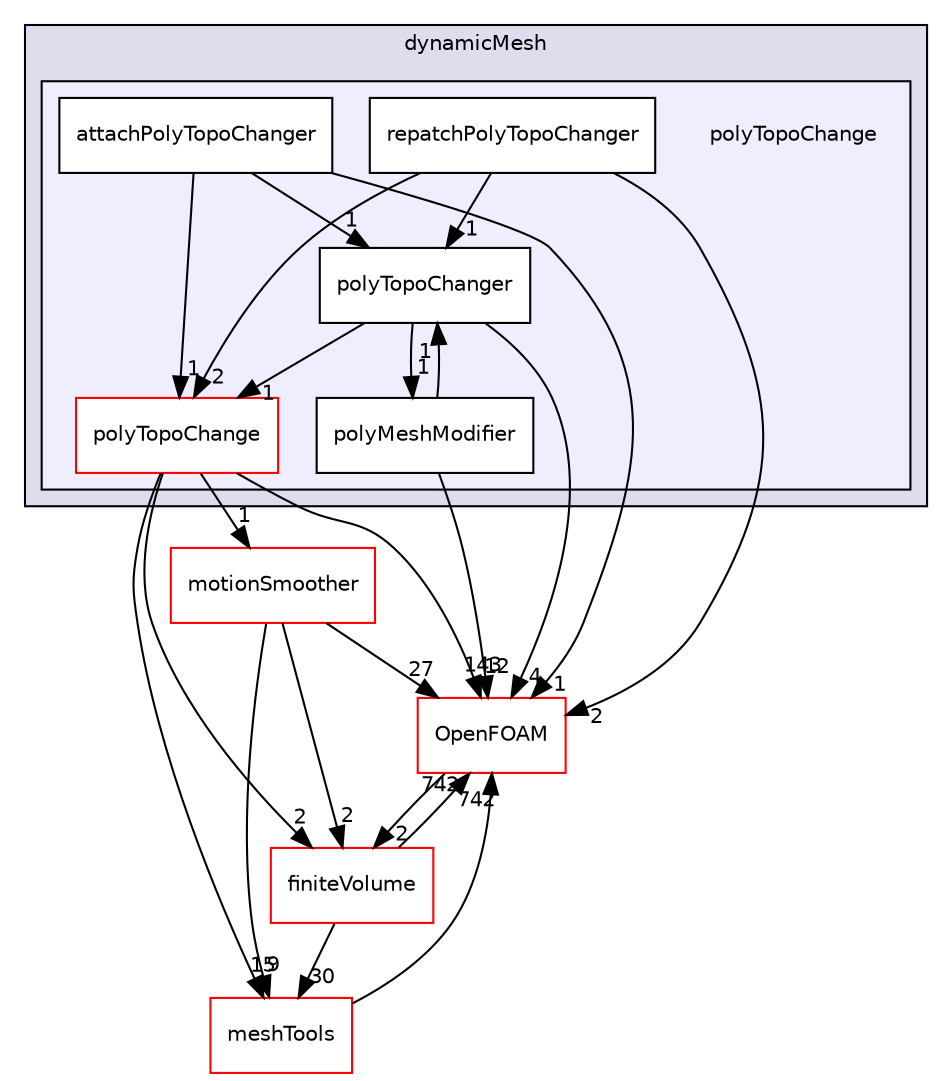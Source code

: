 digraph "src/dynamicMesh/polyTopoChange" {
  bgcolor=transparent;
  compound=true
  node [ fontsize="10", fontname="Helvetica"];
  edge [ labelfontsize="10", labelfontname="Helvetica"];
  subgraph clusterdir_63742796c427c97a292c80f7db71da36 {
    graph [ bgcolor="#ddddee", pencolor="black", label="dynamicMesh" fontname="Helvetica", fontsize="10", URL="dir_63742796c427c97a292c80f7db71da36.html"]
  subgraph clusterdir_1dcc9f8d039401a5088c21c8f851d182 {
    graph [ bgcolor="#eeeeff", pencolor="black", label="" URL="dir_1dcc9f8d039401a5088c21c8f851d182.html"];
    dir_1dcc9f8d039401a5088c21c8f851d182 [shape=plaintext label="polyTopoChange"];
    dir_584d9b59e7ac00254d073f95161c4be3 [shape=box label="attachPolyTopoChanger" color="black" fillcolor="white" style="filled" URL="dir_584d9b59e7ac00254d073f95161c4be3.html"];
    dir_53e064f65682b60940fae8def6f07f81 [shape=box label="polyMeshModifier" color="black" fillcolor="white" style="filled" URL="dir_53e064f65682b60940fae8def6f07f81.html"];
    dir_312178702b93695831f6550a8adac170 [shape=box label="polyTopoChange" color="red" fillcolor="white" style="filled" URL="dir_312178702b93695831f6550a8adac170.html"];
    dir_0952f9b6d6fcae993c8491153539ae37 [shape=box label="polyTopoChanger" color="black" fillcolor="white" style="filled" URL="dir_0952f9b6d6fcae993c8491153539ae37.html"];
    dir_7a775dd1b60aa147514997acd297068e [shape=box label="repatchPolyTopoChanger" color="black" fillcolor="white" style="filled" URL="dir_7a775dd1b60aa147514997acd297068e.html"];
  }
  }
  dir_9bd15774b555cf7259a6fa18f99fe99b [shape=box label="finiteVolume" color="red" URL="dir_9bd15774b555cf7259a6fa18f99fe99b.html"];
  dir_ae30ad0bef50cf391b24c614251bb9fd [shape=box label="meshTools" color="red" URL="dir_ae30ad0bef50cf391b24c614251bb9fd.html"];
  dir_a5f41142d67d2cb37e86033b3571a7be [shape=box label="motionSmoother" color="red" URL="dir_a5f41142d67d2cb37e86033b3571a7be.html"];
  dir_c5473ff19b20e6ec4dfe5c310b3778a8 [shape=box label="OpenFOAM" color="red" URL="dir_c5473ff19b20e6ec4dfe5c310b3778a8.html"];
  dir_9bd15774b555cf7259a6fa18f99fe99b->dir_ae30ad0bef50cf391b24c614251bb9fd [headlabel="30", labeldistance=1.5 headhref="dir_000867_001783.html"];
  dir_9bd15774b555cf7259a6fa18f99fe99b->dir_c5473ff19b20e6ec4dfe5c310b3778a8 [headlabel="742", labeldistance=1.5 headhref="dir_000867_001929.html"];
  dir_584d9b59e7ac00254d073f95161c4be3->dir_0952f9b6d6fcae993c8491153539ae37 [headlabel="1", labeldistance=1.5 headhref="dir_000815_000825.html"];
  dir_584d9b59e7ac00254d073f95161c4be3->dir_c5473ff19b20e6ec4dfe5c310b3778a8 [headlabel="1", labeldistance=1.5 headhref="dir_000815_001929.html"];
  dir_584d9b59e7ac00254d073f95161c4be3->dir_312178702b93695831f6550a8adac170 [headlabel="1", labeldistance=1.5 headhref="dir_000815_000817.html"];
  dir_ae30ad0bef50cf391b24c614251bb9fd->dir_c5473ff19b20e6ec4dfe5c310b3778a8 [headlabel="742", labeldistance=1.5 headhref="dir_001783_001929.html"];
  dir_0952f9b6d6fcae993c8491153539ae37->dir_53e064f65682b60940fae8def6f07f81 [headlabel="1", labeldistance=1.5 headhref="dir_000825_000816.html"];
  dir_0952f9b6d6fcae993c8491153539ae37->dir_c5473ff19b20e6ec4dfe5c310b3778a8 [headlabel="4", labeldistance=1.5 headhref="dir_000825_001929.html"];
  dir_0952f9b6d6fcae993c8491153539ae37->dir_312178702b93695831f6550a8adac170 [headlabel="1", labeldistance=1.5 headhref="dir_000825_000817.html"];
  dir_a5f41142d67d2cb37e86033b3571a7be->dir_9bd15774b555cf7259a6fa18f99fe99b [headlabel="2", labeldistance=1.5 headhref="dir_000800_000867.html"];
  dir_a5f41142d67d2cb37e86033b3571a7be->dir_ae30ad0bef50cf391b24c614251bb9fd [headlabel="9", labeldistance=1.5 headhref="dir_000800_001783.html"];
  dir_a5f41142d67d2cb37e86033b3571a7be->dir_c5473ff19b20e6ec4dfe5c310b3778a8 [headlabel="27", labeldistance=1.5 headhref="dir_000800_001929.html"];
  dir_53e064f65682b60940fae8def6f07f81->dir_0952f9b6d6fcae993c8491153539ae37 [headlabel="1", labeldistance=1.5 headhref="dir_000816_000825.html"];
  dir_53e064f65682b60940fae8def6f07f81->dir_c5473ff19b20e6ec4dfe5c310b3778a8 [headlabel="12", labeldistance=1.5 headhref="dir_000816_001929.html"];
  dir_7a775dd1b60aa147514997acd297068e->dir_0952f9b6d6fcae993c8491153539ae37 [headlabel="1", labeldistance=1.5 headhref="dir_000826_000825.html"];
  dir_7a775dd1b60aa147514997acd297068e->dir_c5473ff19b20e6ec4dfe5c310b3778a8 [headlabel="2", labeldistance=1.5 headhref="dir_000826_001929.html"];
  dir_7a775dd1b60aa147514997acd297068e->dir_312178702b93695831f6550a8adac170 [headlabel="2", labeldistance=1.5 headhref="dir_000826_000817.html"];
  dir_c5473ff19b20e6ec4dfe5c310b3778a8->dir_9bd15774b555cf7259a6fa18f99fe99b [headlabel="2", labeldistance=1.5 headhref="dir_001929_000867.html"];
  dir_312178702b93695831f6550a8adac170->dir_9bd15774b555cf7259a6fa18f99fe99b [headlabel="2", labeldistance=1.5 headhref="dir_000817_000867.html"];
  dir_312178702b93695831f6550a8adac170->dir_ae30ad0bef50cf391b24c614251bb9fd [headlabel="15", labeldistance=1.5 headhref="dir_000817_001783.html"];
  dir_312178702b93695831f6550a8adac170->dir_a5f41142d67d2cb37e86033b3571a7be [headlabel="1", labeldistance=1.5 headhref="dir_000817_000800.html"];
  dir_312178702b93695831f6550a8adac170->dir_c5473ff19b20e6ec4dfe5c310b3778a8 [headlabel="143", labeldistance=1.5 headhref="dir_000817_001929.html"];
}
